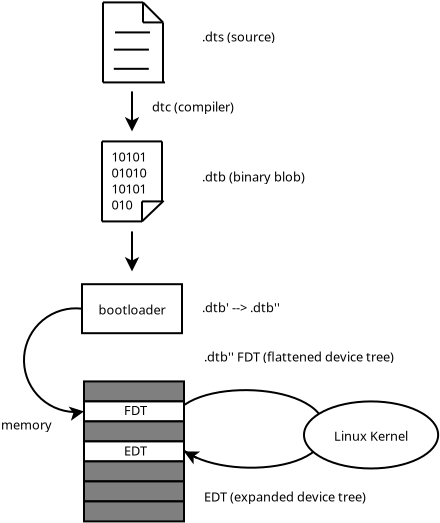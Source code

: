 <?xml version="1.0" encoding="UTF-8"?>
<dia:diagram xmlns:dia="http://www.lysator.liu.se/~alla/dia/">
  <dia:layer name="Background" visible="true" active="true">
    <dia:object type="Standard - Beziergon" version="0" id="O0">
      <dia:attribute name="obj_pos">
        <dia:point val="12.35,22.325"/>
      </dia:attribute>
      <dia:attribute name="obj_bb">
        <dia:rectangle val="12.3,20.386;20.1,24.365"/>
      </dia:attribute>
      <dia:attribute name="bez_points">
        <dia:point val="12.35,22.325"/>
        <dia:point val="12.316,19.755"/>
        <dia:point val="20,19.825"/>
        <dia:point val="20.05,22.425"/>
        <dia:point val="20.1,25.025"/>
        <dia:point val="12.384,24.895"/>
      </dia:attribute>
      <dia:attribute name="corner_types">
        <dia:enum val="25778176"/>
        <dia:enum val="0"/>
        <dia:enum val="0"/>
      </dia:attribute>
      <dia:attribute name="line_width">
        <dia:real val="0.1"/>
      </dia:attribute>
      <dia:attribute name="show_background">
        <dia:boolean val="false"/>
      </dia:attribute>
    </dia:object>
    <dia:group>
      <dia:object type="Standard - Line" version="0" id="O1">
        <dia:attribute name="obj_pos">
          <dia:point val="8.95,1.05"/>
        </dia:attribute>
        <dia:attribute name="obj_bb">
          <dia:rectangle val="8.9,1;11,1.1"/>
        </dia:attribute>
        <dia:attribute name="conn_endpoints">
          <dia:point val="8.95,1.05"/>
          <dia:point val="10.95,1.05"/>
        </dia:attribute>
        <dia:attribute name="numcp">
          <dia:int val="1"/>
        </dia:attribute>
      </dia:object>
      <dia:object type="Standard - Line" version="0" id="O2">
        <dia:attribute name="obj_pos">
          <dia:point val="8.95,5.05"/>
        </dia:attribute>
        <dia:attribute name="obj_bb">
          <dia:rectangle val="8.9,5;12.1,5.1"/>
        </dia:attribute>
        <dia:attribute name="conn_endpoints">
          <dia:point val="8.95,5.05"/>
          <dia:point val="12.05,5.05"/>
        </dia:attribute>
        <dia:attribute name="numcp">
          <dia:int val="1"/>
        </dia:attribute>
      </dia:object>
      <dia:object type="Standard - Line" version="0" id="O3">
        <dia:attribute name="obj_pos">
          <dia:point val="8.95,1.05"/>
        </dia:attribute>
        <dia:attribute name="obj_bb">
          <dia:rectangle val="8.9,1;9,5.1"/>
        </dia:attribute>
        <dia:attribute name="conn_endpoints">
          <dia:point val="8.95,1.05"/>
          <dia:point val="8.95,5.05"/>
        </dia:attribute>
        <dia:attribute name="numcp">
          <dia:int val="1"/>
        </dia:attribute>
      </dia:object>
      <dia:object type="Standard - Line" version="0" id="O4">
        <dia:attribute name="obj_pos">
          <dia:point val="11.95,2.05"/>
        </dia:attribute>
        <dia:attribute name="obj_bb">
          <dia:rectangle val="11.9,2;12,5.1"/>
        </dia:attribute>
        <dia:attribute name="conn_endpoints">
          <dia:point val="11.95,2.05"/>
          <dia:point val="11.95,5.05"/>
        </dia:attribute>
        <dia:attribute name="numcp">
          <dia:int val="1"/>
        </dia:attribute>
      </dia:object>
      <dia:object type="Standard - Line" version="0" id="O5">
        <dia:attribute name="obj_pos">
          <dia:point val="10.95,1.05"/>
        </dia:attribute>
        <dia:attribute name="obj_bb">
          <dia:rectangle val="10.879,0.979;12.021,2.121"/>
        </dia:attribute>
        <dia:attribute name="conn_endpoints">
          <dia:point val="10.95,1.05"/>
          <dia:point val="11.95,2.05"/>
        </dia:attribute>
        <dia:attribute name="numcp">
          <dia:int val="1"/>
        </dia:attribute>
      </dia:object>
      <dia:object type="Standard - Line" version="0" id="O6">
        <dia:attribute name="obj_pos">
          <dia:point val="10.95,1.05"/>
        </dia:attribute>
        <dia:attribute name="obj_bb">
          <dia:rectangle val="10.9,1;11,2.1"/>
        </dia:attribute>
        <dia:attribute name="conn_endpoints">
          <dia:point val="10.95,1.05"/>
          <dia:point val="10.95,2.05"/>
        </dia:attribute>
        <dia:attribute name="numcp">
          <dia:int val="1"/>
        </dia:attribute>
      </dia:object>
      <dia:object type="Standard - Line" version="0" id="O7">
        <dia:attribute name="obj_pos">
          <dia:point val="10.95,2.05"/>
        </dia:attribute>
        <dia:attribute name="obj_bb">
          <dia:rectangle val="10.9,2;12,2.1"/>
        </dia:attribute>
        <dia:attribute name="conn_endpoints">
          <dia:point val="10.95,2.05"/>
          <dia:point val="11.95,2.05"/>
        </dia:attribute>
        <dia:attribute name="numcp">
          <dia:int val="1"/>
        </dia:attribute>
      </dia:object>
      <dia:object type="Standard - Line" version="0" id="O8">
        <dia:attribute name="obj_pos">
          <dia:point val="9.55,2.55"/>
        </dia:attribute>
        <dia:attribute name="obj_bb">
          <dia:rectangle val="9.5,2.5;11.35,2.6"/>
        </dia:attribute>
        <dia:attribute name="conn_endpoints">
          <dia:point val="9.55,2.55"/>
          <dia:point val="11.3,2.55"/>
        </dia:attribute>
        <dia:attribute name="numcp">
          <dia:int val="1"/>
        </dia:attribute>
      </dia:object>
      <dia:object type="Standard - Line" version="0" id="O9">
        <dia:attribute name="obj_pos">
          <dia:point val="9.495,3.41"/>
        </dia:attribute>
        <dia:attribute name="obj_bb">
          <dia:rectangle val="9.445,3.36;11.295,3.46"/>
        </dia:attribute>
        <dia:attribute name="conn_endpoints">
          <dia:point val="9.495,3.41"/>
          <dia:point val="11.245,3.41"/>
        </dia:attribute>
        <dia:attribute name="numcp">
          <dia:int val="1"/>
        </dia:attribute>
      </dia:object>
      <dia:object type="Standard - Line" version="0" id="O10">
        <dia:attribute name="obj_pos">
          <dia:point val="9.49,4.37"/>
        </dia:attribute>
        <dia:attribute name="obj_bb">
          <dia:rectangle val="9.44,4.32;11.29,4.42"/>
        </dia:attribute>
        <dia:attribute name="conn_endpoints">
          <dia:point val="9.49,4.37"/>
          <dia:point val="11.24,4.37"/>
        </dia:attribute>
        <dia:attribute name="numcp">
          <dia:int val="1"/>
        </dia:attribute>
      </dia:object>
    </dia:group>
    <dia:group>
      <dia:object type="Standard - Line" version="0" id="O11">
        <dia:attribute name="obj_pos">
          <dia:point val="8.9,8"/>
        </dia:attribute>
        <dia:attribute name="obj_bb">
          <dia:rectangle val="8.85,7.95;11.95,8.05"/>
        </dia:attribute>
        <dia:attribute name="conn_endpoints">
          <dia:point val="8.9,8"/>
          <dia:point val="11.9,8"/>
        </dia:attribute>
        <dia:attribute name="numcp">
          <dia:int val="1"/>
        </dia:attribute>
      </dia:object>
      <dia:object type="Standard - Line" version="0" id="O12">
        <dia:attribute name="obj_pos">
          <dia:point val="8.9,12"/>
        </dia:attribute>
        <dia:attribute name="obj_bb">
          <dia:rectangle val="8.85,11.95;10.95,12.05"/>
        </dia:attribute>
        <dia:attribute name="conn_endpoints">
          <dia:point val="8.9,12"/>
          <dia:point val="10.9,12"/>
        </dia:attribute>
        <dia:attribute name="numcp">
          <dia:int val="1"/>
        </dia:attribute>
      </dia:object>
      <dia:object type="Standard - Line" version="0" id="O13">
        <dia:attribute name="obj_pos">
          <dia:point val="8.9,8"/>
        </dia:attribute>
        <dia:attribute name="obj_bb">
          <dia:rectangle val="8.85,7.95;8.95,12.05"/>
        </dia:attribute>
        <dia:attribute name="conn_endpoints">
          <dia:point val="8.9,8"/>
          <dia:point val="8.9,12"/>
        </dia:attribute>
        <dia:attribute name="numcp">
          <dia:int val="1"/>
        </dia:attribute>
      </dia:object>
      <dia:object type="Standard - Line" version="0" id="O14">
        <dia:attribute name="obj_pos">
          <dia:point val="11.9,8"/>
        </dia:attribute>
        <dia:attribute name="obj_bb">
          <dia:rectangle val="11.85,7.95;11.95,11.05"/>
        </dia:attribute>
        <dia:attribute name="conn_endpoints">
          <dia:point val="11.9,8"/>
          <dia:point val="11.9,11"/>
        </dia:attribute>
        <dia:attribute name="numcp">
          <dia:int val="1"/>
        </dia:attribute>
      </dia:object>
      <dia:object type="Standard - Line" version="0" id="O15">
        <dia:attribute name="obj_pos">
          <dia:point val="11.984,10.965"/>
        </dia:attribute>
        <dia:attribute name="obj_bb">
          <dia:rectangle val="10.829,10.894;12.055,12.071"/>
        </dia:attribute>
        <dia:attribute name="conn_endpoints">
          <dia:point val="11.984,10.965"/>
          <dia:point val="10.9,12"/>
        </dia:attribute>
        <dia:attribute name="numcp">
          <dia:int val="1"/>
        </dia:attribute>
      </dia:object>
      <dia:object type="Standard - Line" version="0" id="O16">
        <dia:attribute name="obj_pos">
          <dia:point val="10.9,11"/>
        </dia:attribute>
        <dia:attribute name="obj_bb">
          <dia:rectangle val="10.85,10.95;10.95,12.05"/>
        </dia:attribute>
        <dia:attribute name="conn_endpoints">
          <dia:point val="10.9,11"/>
          <dia:point val="10.9,12"/>
        </dia:attribute>
        <dia:attribute name="numcp">
          <dia:int val="1"/>
        </dia:attribute>
      </dia:object>
      <dia:object type="Standard - Line" version="0" id="O17">
        <dia:attribute name="obj_pos">
          <dia:point val="10.9,11"/>
        </dia:attribute>
        <dia:attribute name="obj_bb">
          <dia:rectangle val="10.85,10.95;11.95,11.05"/>
        </dia:attribute>
        <dia:attribute name="conn_endpoints">
          <dia:point val="10.9,11"/>
          <dia:point val="11.9,11"/>
        </dia:attribute>
        <dia:attribute name="numcp">
          <dia:int val="1"/>
        </dia:attribute>
      </dia:object>
      <dia:object type="Standard - Text" version="1" id="O18">
        <dia:attribute name="obj_pos">
          <dia:point val="9.373,9"/>
        </dia:attribute>
        <dia:attribute name="obj_bb">
          <dia:rectangle val="9.373,8.405;11.41,11.55"/>
        </dia:attribute>
        <dia:attribute name="text">
          <dia:composite type="text">
            <dia:attribute name="string">
              <dia:string>#10101
01010
10101
010#</dia:string>
            </dia:attribute>
            <dia:attribute name="font">
              <dia:font family="sans" style="0" name="Helvetica"/>
            </dia:attribute>
            <dia:attribute name="height">
              <dia:real val="0.8"/>
            </dia:attribute>
            <dia:attribute name="pos">
              <dia:point val="9.373,9"/>
            </dia:attribute>
            <dia:attribute name="color">
              <dia:color val="#000000"/>
            </dia:attribute>
            <dia:attribute name="alignment">
              <dia:enum val="0"/>
            </dia:attribute>
          </dia:composite>
        </dia:attribute>
        <dia:attribute name="valign">
          <dia:enum val="3"/>
        </dia:attribute>
      </dia:object>
    </dia:group>
    <dia:object type="Standard - Line" version="0" id="O19">
      <dia:attribute name="obj_pos">
        <dia:point val="10.4,5.5"/>
      </dia:attribute>
      <dia:attribute name="obj_bb">
        <dia:rectangle val="10.038,5.45;10.762,7.612"/>
      </dia:attribute>
      <dia:attribute name="conn_endpoints">
        <dia:point val="10.4,5.5"/>
        <dia:point val="10.4,7.5"/>
      </dia:attribute>
      <dia:attribute name="numcp">
        <dia:int val="1"/>
      </dia:attribute>
      <dia:attribute name="end_arrow">
        <dia:enum val="22"/>
      </dia:attribute>
      <dia:attribute name="end_arrow_length">
        <dia:real val="0.5"/>
      </dia:attribute>
      <dia:attribute name="end_arrow_width">
        <dia:real val="0.5"/>
      </dia:attribute>
    </dia:object>
    <dia:object type="Standard - Text" version="1" id="O20">
      <dia:attribute name="obj_pos">
        <dia:point val="11.4,6.5"/>
      </dia:attribute>
      <dia:attribute name="obj_bb">
        <dia:rectangle val="11.4,5.905;15.9,6.65"/>
      </dia:attribute>
      <dia:attribute name="text">
        <dia:composite type="text">
          <dia:attribute name="string">
            <dia:string>#dtc (compiler)#</dia:string>
          </dia:attribute>
          <dia:attribute name="font">
            <dia:font family="sans" style="0" name="Helvetica"/>
          </dia:attribute>
          <dia:attribute name="height">
            <dia:real val="0.8"/>
          </dia:attribute>
          <dia:attribute name="pos">
            <dia:point val="11.4,6.5"/>
          </dia:attribute>
          <dia:attribute name="color">
            <dia:color val="#000000"/>
          </dia:attribute>
          <dia:attribute name="alignment">
            <dia:enum val="0"/>
          </dia:attribute>
        </dia:composite>
      </dia:attribute>
      <dia:attribute name="valign">
        <dia:enum val="3"/>
      </dia:attribute>
    </dia:object>
    <dia:object type="Standard - Text" version="1" id="O21">
      <dia:attribute name="obj_pos">
        <dia:point val="13.9,3"/>
      </dia:attribute>
      <dia:attribute name="obj_bb">
        <dia:rectangle val="13.9,2.405;17.92,3.15"/>
      </dia:attribute>
      <dia:attribute name="text">
        <dia:composite type="text">
          <dia:attribute name="string">
            <dia:string>#.dts (source)#</dia:string>
          </dia:attribute>
          <dia:attribute name="font">
            <dia:font family="sans" style="0" name="Helvetica"/>
          </dia:attribute>
          <dia:attribute name="height">
            <dia:real val="0.8"/>
          </dia:attribute>
          <dia:attribute name="pos">
            <dia:point val="13.9,3"/>
          </dia:attribute>
          <dia:attribute name="color">
            <dia:color val="#000000"/>
          </dia:attribute>
          <dia:attribute name="alignment">
            <dia:enum val="0"/>
          </dia:attribute>
        </dia:composite>
      </dia:attribute>
      <dia:attribute name="valign">
        <dia:enum val="3"/>
      </dia:attribute>
    </dia:object>
    <dia:object type="Standard - Text" version="1" id="O22">
      <dia:attribute name="obj_pos">
        <dia:point val="13.9,10"/>
      </dia:attribute>
      <dia:attribute name="obj_bb">
        <dia:rectangle val="13.9,9.405;19.483,10.15"/>
      </dia:attribute>
      <dia:attribute name="text">
        <dia:composite type="text">
          <dia:attribute name="string">
            <dia:string>#.dtb (binary blob)#</dia:string>
          </dia:attribute>
          <dia:attribute name="font">
            <dia:font family="sans" style="0" name="Helvetica"/>
          </dia:attribute>
          <dia:attribute name="height">
            <dia:real val="0.8"/>
          </dia:attribute>
          <dia:attribute name="pos">
            <dia:point val="13.9,10"/>
          </dia:attribute>
          <dia:attribute name="color">
            <dia:color val="#000000"/>
          </dia:attribute>
          <dia:attribute name="alignment">
            <dia:enum val="0"/>
          </dia:attribute>
        </dia:composite>
      </dia:attribute>
      <dia:attribute name="valign">
        <dia:enum val="3"/>
      </dia:attribute>
    </dia:object>
    <dia:object type="Standard - Line" version="0" id="O23">
      <dia:attribute name="obj_pos">
        <dia:point val="10.4,12.5"/>
      </dia:attribute>
      <dia:attribute name="obj_bb">
        <dia:rectangle val="10.038,12.45;10.762,14.612"/>
      </dia:attribute>
      <dia:attribute name="conn_endpoints">
        <dia:point val="10.4,12.5"/>
        <dia:point val="10.4,14.5"/>
      </dia:attribute>
      <dia:attribute name="numcp">
        <dia:int val="1"/>
      </dia:attribute>
      <dia:attribute name="end_arrow">
        <dia:enum val="22"/>
      </dia:attribute>
      <dia:attribute name="end_arrow_length">
        <dia:real val="0.5"/>
      </dia:attribute>
      <dia:attribute name="end_arrow_width">
        <dia:real val="0.5"/>
      </dia:attribute>
    </dia:object>
    <dia:object type="Flowchart - Box" version="0" id="O24">
      <dia:attribute name="obj_pos">
        <dia:point val="7.9,15.139"/>
      </dia:attribute>
      <dia:attribute name="obj_bb">
        <dia:rectangle val="7.85,15.089;12.95,17.639"/>
      </dia:attribute>
      <dia:attribute name="elem_corner">
        <dia:point val="7.9,15.139"/>
      </dia:attribute>
      <dia:attribute name="elem_width">
        <dia:real val="5"/>
      </dia:attribute>
      <dia:attribute name="elem_height">
        <dia:real val="2.45"/>
      </dia:attribute>
      <dia:attribute name="show_background">
        <dia:boolean val="true"/>
      </dia:attribute>
      <dia:attribute name="padding">
        <dia:real val="0.5"/>
      </dia:attribute>
      <dia:attribute name="text">
        <dia:composite type="text">
          <dia:attribute name="string">
            <dia:string>#bootloader#</dia:string>
          </dia:attribute>
          <dia:attribute name="font">
            <dia:font family="sans" style="0" name="Helvetica"/>
          </dia:attribute>
          <dia:attribute name="height">
            <dia:real val="0.8"/>
          </dia:attribute>
          <dia:attribute name="pos">
            <dia:point val="10.4,16.559"/>
          </dia:attribute>
          <dia:attribute name="color">
            <dia:color val="#000000"/>
          </dia:attribute>
          <dia:attribute name="alignment">
            <dia:enum val="1"/>
          </dia:attribute>
        </dia:composite>
      </dia:attribute>
    </dia:object>
    <dia:object type="Standard - Text" version="1" id="O25">
      <dia:attribute name="obj_pos">
        <dia:point val="13.9,16.547"/>
      </dia:attribute>
      <dia:attribute name="obj_bb">
        <dia:rectangle val="13.9,15.952;18.363,16.697"/>
      </dia:attribute>
      <dia:attribute name="text">
        <dia:composite type="text">
          <dia:attribute name="string">
            <dia:string>#.dtb' --&gt; .dtb''#</dia:string>
          </dia:attribute>
          <dia:attribute name="font">
            <dia:font family="sans" style="0" name="Helvetica"/>
          </dia:attribute>
          <dia:attribute name="height">
            <dia:real val="0.8"/>
          </dia:attribute>
          <dia:attribute name="pos">
            <dia:point val="13.9,16.547"/>
          </dia:attribute>
          <dia:attribute name="color">
            <dia:color val="#000000"/>
          </dia:attribute>
          <dia:attribute name="alignment">
            <dia:enum val="0"/>
          </dia:attribute>
        </dia:composite>
      </dia:attribute>
      <dia:attribute name="valign">
        <dia:enum val="3"/>
      </dia:attribute>
    </dia:object>
    <dia:object type="Standard - Box" version="0" id="O26">
      <dia:attribute name="obj_pos">
        <dia:point val="8,20"/>
      </dia:attribute>
      <dia:attribute name="obj_bb">
        <dia:rectangle val="7.95,19.95;13.05,21.05"/>
      </dia:attribute>
      <dia:attribute name="elem_corner">
        <dia:point val="8,20"/>
      </dia:attribute>
      <dia:attribute name="elem_width">
        <dia:real val="5"/>
      </dia:attribute>
      <dia:attribute name="elem_height">
        <dia:real val="1"/>
      </dia:attribute>
      <dia:attribute name="border_width">
        <dia:real val="0.1"/>
      </dia:attribute>
      <dia:attribute name="inner_color">
        <dia:color val="#7f7f7f"/>
      </dia:attribute>
      <dia:attribute name="show_background">
        <dia:boolean val="true"/>
      </dia:attribute>
    </dia:object>
    <dia:object type="Standard - Box" version="0" id="O27">
      <dia:attribute name="obj_pos">
        <dia:point val="8,21"/>
      </dia:attribute>
      <dia:attribute name="obj_bb">
        <dia:rectangle val="7.95,20.95;13.05,22.05"/>
      </dia:attribute>
      <dia:attribute name="elem_corner">
        <dia:point val="8,21"/>
      </dia:attribute>
      <dia:attribute name="elem_width">
        <dia:real val="5"/>
      </dia:attribute>
      <dia:attribute name="elem_height">
        <dia:real val="1"/>
      </dia:attribute>
      <dia:attribute name="show_background">
        <dia:boolean val="true"/>
      </dia:attribute>
    </dia:object>
    <dia:object type="Standard - Box" version="0" id="O28">
      <dia:attribute name="obj_pos">
        <dia:point val="8,22"/>
      </dia:attribute>
      <dia:attribute name="obj_bb">
        <dia:rectangle val="7.95,21.95;13.05,23.05"/>
      </dia:attribute>
      <dia:attribute name="elem_corner">
        <dia:point val="8,22"/>
      </dia:attribute>
      <dia:attribute name="elem_width">
        <dia:real val="5"/>
      </dia:attribute>
      <dia:attribute name="elem_height">
        <dia:real val="1"/>
      </dia:attribute>
      <dia:attribute name="border_width">
        <dia:real val="0.1"/>
      </dia:attribute>
      <dia:attribute name="inner_color">
        <dia:color val="#7f7f7f"/>
      </dia:attribute>
      <dia:attribute name="show_background">
        <dia:boolean val="true"/>
      </dia:attribute>
    </dia:object>
    <dia:object type="Standard - Box" version="0" id="O29">
      <dia:attribute name="obj_pos">
        <dia:point val="8,23"/>
      </dia:attribute>
      <dia:attribute name="obj_bb">
        <dia:rectangle val="7.95,22.95;13.05,24.05"/>
      </dia:attribute>
      <dia:attribute name="elem_corner">
        <dia:point val="8,23"/>
      </dia:attribute>
      <dia:attribute name="elem_width">
        <dia:real val="5"/>
      </dia:attribute>
      <dia:attribute name="elem_height">
        <dia:real val="1"/>
      </dia:attribute>
      <dia:attribute name="show_background">
        <dia:boolean val="true"/>
      </dia:attribute>
    </dia:object>
    <dia:object type="Standard - Box" version="0" id="O30">
      <dia:attribute name="obj_pos">
        <dia:point val="8,24"/>
      </dia:attribute>
      <dia:attribute name="obj_bb">
        <dia:rectangle val="7.95,23.95;13.05,25.05"/>
      </dia:attribute>
      <dia:attribute name="elem_corner">
        <dia:point val="8,24"/>
      </dia:attribute>
      <dia:attribute name="elem_width">
        <dia:real val="5"/>
      </dia:attribute>
      <dia:attribute name="elem_height">
        <dia:real val="1"/>
      </dia:attribute>
      <dia:attribute name="border_width">
        <dia:real val="0.1"/>
      </dia:attribute>
      <dia:attribute name="inner_color">
        <dia:color val="#7f7f7f"/>
      </dia:attribute>
      <dia:attribute name="show_background">
        <dia:boolean val="true"/>
      </dia:attribute>
    </dia:object>
    <dia:object type="Standard - Box" version="0" id="O31">
      <dia:attribute name="obj_pos">
        <dia:point val="8,25"/>
      </dia:attribute>
      <dia:attribute name="obj_bb">
        <dia:rectangle val="7.95,24.95;13.05,26.05"/>
      </dia:attribute>
      <dia:attribute name="elem_corner">
        <dia:point val="8,25"/>
      </dia:attribute>
      <dia:attribute name="elem_width">
        <dia:real val="5"/>
      </dia:attribute>
      <dia:attribute name="elem_height">
        <dia:real val="1"/>
      </dia:attribute>
      <dia:attribute name="border_width">
        <dia:real val="0.1"/>
      </dia:attribute>
      <dia:attribute name="inner_color">
        <dia:color val="#7f7f7f"/>
      </dia:attribute>
      <dia:attribute name="show_background">
        <dia:boolean val="true"/>
      </dia:attribute>
    </dia:object>
    <dia:object type="Standard - Box" version="0" id="O32">
      <dia:attribute name="obj_pos">
        <dia:point val="8,26"/>
      </dia:attribute>
      <dia:attribute name="obj_bb">
        <dia:rectangle val="7.95,25.95;13.05,27.05"/>
      </dia:attribute>
      <dia:attribute name="elem_corner">
        <dia:point val="8,26"/>
      </dia:attribute>
      <dia:attribute name="elem_width">
        <dia:real val="5"/>
      </dia:attribute>
      <dia:attribute name="elem_height">
        <dia:real val="1"/>
      </dia:attribute>
      <dia:attribute name="border_width">
        <dia:real val="0.1"/>
      </dia:attribute>
      <dia:attribute name="inner_color">
        <dia:color val="#7f7f7f"/>
      </dia:attribute>
      <dia:attribute name="show_background">
        <dia:boolean val="true"/>
      </dia:attribute>
    </dia:object>
    <dia:object type="Standard - Arc" version="0" id="O33">
      <dia:attribute name="obj_pos">
        <dia:point val="7.9,16.364"/>
      </dia:attribute>
      <dia:attribute name="obj_bb">
        <dia:rectangle val="4.949,16.295;8.051,21.971"/>
      </dia:attribute>
      <dia:attribute name="conn_endpoints">
        <dia:point val="7.9,16.364"/>
        <dia:point val="8,21.5"/>
      </dia:attribute>
      <dia:attribute name="curve_distance">
        <dia:real val="2.951"/>
      </dia:attribute>
      <dia:attribute name="line_width">
        <dia:real val="0.1"/>
      </dia:attribute>
      <dia:attribute name="end_arrow">
        <dia:enum val="22"/>
      </dia:attribute>
      <dia:attribute name="end_arrow_length">
        <dia:real val="0.5"/>
      </dia:attribute>
      <dia:attribute name="end_arrow_width">
        <dia:real val="0.5"/>
      </dia:attribute>
      <dia:connections>
        <dia:connection handle="0" to="O24" connection="7"/>
        <dia:connection handle="1" to="O27" connection="3"/>
      </dia:connections>
    </dia:object>
    <dia:object type="Standard - Text" version="1" id="O34">
      <dia:attribute name="obj_pos">
        <dia:point val="3.85,22.4"/>
      </dia:attribute>
      <dia:attribute name="obj_bb">
        <dia:rectangle val="3.85,21.805;6.525,22.55"/>
      </dia:attribute>
      <dia:attribute name="text">
        <dia:composite type="text">
          <dia:attribute name="string">
            <dia:string>#memory#</dia:string>
          </dia:attribute>
          <dia:attribute name="font">
            <dia:font family="sans" style="0" name="Helvetica"/>
          </dia:attribute>
          <dia:attribute name="height">
            <dia:real val="0.8"/>
          </dia:attribute>
          <dia:attribute name="pos">
            <dia:point val="3.85,22.4"/>
          </dia:attribute>
          <dia:attribute name="color">
            <dia:color val="#000000"/>
          </dia:attribute>
          <dia:attribute name="alignment">
            <dia:enum val="0"/>
          </dia:attribute>
        </dia:composite>
      </dia:attribute>
      <dia:attribute name="valign">
        <dia:enum val="3"/>
      </dia:attribute>
    </dia:object>
    <dia:object type="Flowchart - Ellipse" version="0" id="O35">
      <dia:attribute name="obj_pos">
        <dia:point val="19,21"/>
      </dia:attribute>
      <dia:attribute name="obj_bb">
        <dia:rectangle val="18.95,20.95;25.757,24.403"/>
      </dia:attribute>
      <dia:attribute name="elem_corner">
        <dia:point val="19,21"/>
      </dia:attribute>
      <dia:attribute name="elem_width">
        <dia:real val="6.707"/>
      </dia:attribute>
      <dia:attribute name="elem_height">
        <dia:real val="3.353"/>
      </dia:attribute>
      <dia:attribute name="show_background">
        <dia:boolean val="true"/>
      </dia:attribute>
      <dia:attribute name="padding">
        <dia:real val="0.354"/>
      </dia:attribute>
      <dia:attribute name="text">
        <dia:composite type="text">
          <dia:attribute name="string">
            <dia:string>#Linux Kernel#</dia:string>
          </dia:attribute>
          <dia:attribute name="font">
            <dia:font family="sans" style="0" name="Helvetica"/>
          </dia:attribute>
          <dia:attribute name="height">
            <dia:real val="0.8"/>
          </dia:attribute>
          <dia:attribute name="pos">
            <dia:point val="22.353,22.872"/>
          </dia:attribute>
          <dia:attribute name="color">
            <dia:color val="#000000"/>
          </dia:attribute>
          <dia:attribute name="alignment">
            <dia:enum val="1"/>
          </dia:attribute>
        </dia:composite>
      </dia:attribute>
    </dia:object>
    <dia:object type="Standard - Text" version="1" id="O36">
      <dia:attribute name="obj_pos">
        <dia:point val="10,21.681"/>
      </dia:attribute>
      <dia:attribute name="obj_bb">
        <dia:rectangle val="10,21.086;11.25,21.831"/>
      </dia:attribute>
      <dia:attribute name="text">
        <dia:composite type="text">
          <dia:attribute name="string">
            <dia:string>#FDT#</dia:string>
          </dia:attribute>
          <dia:attribute name="font">
            <dia:font family="sans" style="0" name="Helvetica"/>
          </dia:attribute>
          <dia:attribute name="height">
            <dia:real val="0.8"/>
          </dia:attribute>
          <dia:attribute name="pos">
            <dia:point val="10,21.681"/>
          </dia:attribute>
          <dia:attribute name="color">
            <dia:color val="#000000"/>
          </dia:attribute>
          <dia:attribute name="alignment">
            <dia:enum val="0"/>
          </dia:attribute>
        </dia:composite>
      </dia:attribute>
      <dia:attribute name="valign">
        <dia:enum val="3"/>
      </dia:attribute>
    </dia:object>
    <dia:object type="Standard - Text" version="1" id="O37">
      <dia:attribute name="obj_pos">
        <dia:point val="10,23.708"/>
      </dia:attribute>
      <dia:attribute name="obj_bb">
        <dia:rectangle val="10,23.113;11.287,23.858"/>
      </dia:attribute>
      <dia:attribute name="text">
        <dia:composite type="text">
          <dia:attribute name="string">
            <dia:string>#EDT#</dia:string>
          </dia:attribute>
          <dia:attribute name="font">
            <dia:font family="sans" style="0" name="Helvetica"/>
          </dia:attribute>
          <dia:attribute name="height">
            <dia:real val="0.8"/>
          </dia:attribute>
          <dia:attribute name="pos">
            <dia:point val="10,23.708"/>
          </dia:attribute>
          <dia:attribute name="color">
            <dia:color val="#000000"/>
          </dia:attribute>
          <dia:attribute name="alignment">
            <dia:enum val="0"/>
          </dia:attribute>
        </dia:composite>
      </dia:attribute>
      <dia:attribute name="valign">
        <dia:enum val="3"/>
      </dia:attribute>
    </dia:object>
    <dia:object type="Standard - Text" version="1" id="O38">
      <dia:attribute name="obj_pos">
        <dia:point val="14,19"/>
      </dia:attribute>
      <dia:attribute name="obj_bb">
        <dia:rectangle val="14,18.405;24.47,19.15"/>
      </dia:attribute>
      <dia:attribute name="text">
        <dia:composite type="text">
          <dia:attribute name="string">
            <dia:string>#.dtb'' FDT (flattened device tree)#</dia:string>
          </dia:attribute>
          <dia:attribute name="font">
            <dia:font family="sans" style="0" name="Helvetica"/>
          </dia:attribute>
          <dia:attribute name="height">
            <dia:real val="0.8"/>
          </dia:attribute>
          <dia:attribute name="pos">
            <dia:point val="14,19"/>
          </dia:attribute>
          <dia:attribute name="color">
            <dia:color val="#000000"/>
          </dia:attribute>
          <dia:attribute name="alignment">
            <dia:enum val="0"/>
          </dia:attribute>
        </dia:composite>
      </dia:attribute>
      <dia:attribute name="valign">
        <dia:enum val="3"/>
      </dia:attribute>
    </dia:object>
    <dia:object type="Standard - Text" version="1" id="O39">
      <dia:attribute name="obj_pos">
        <dia:point val="14,26"/>
      </dia:attribute>
      <dia:attribute name="obj_bb">
        <dia:rectangle val="14,25.405;22.97,26.15"/>
      </dia:attribute>
      <dia:attribute name="text">
        <dia:composite type="text">
          <dia:attribute name="string">
            <dia:string>#EDT (expanded device tree)#</dia:string>
          </dia:attribute>
          <dia:attribute name="font">
            <dia:font family="sans" style="0" name="Helvetica"/>
          </dia:attribute>
          <dia:attribute name="height">
            <dia:real val="0.8"/>
          </dia:attribute>
          <dia:attribute name="pos">
            <dia:point val="14,26"/>
          </dia:attribute>
          <dia:attribute name="color">
            <dia:color val="#000000"/>
          </dia:attribute>
          <dia:attribute name="alignment">
            <dia:enum val="0"/>
          </dia:attribute>
        </dia:composite>
      </dia:attribute>
      <dia:attribute name="valign">
        <dia:enum val="3"/>
      </dia:attribute>
    </dia:object>
    <dia:object type="Standard - Line" version="0" id="O40">
      <dia:attribute name="obj_pos">
        <dia:point val="13.645,23.829"/>
      </dia:attribute>
      <dia:attribute name="obj_bb">
        <dia:rectangle val="12.9,23.43;13.712,24.1"/>
      </dia:attribute>
      <dia:attribute name="conn_endpoints">
        <dia:point val="13.645,23.829"/>
        <dia:point val="13,23.5"/>
      </dia:attribute>
      <dia:attribute name="numcp">
        <dia:int val="1"/>
      </dia:attribute>
      <dia:attribute name="end_arrow">
        <dia:enum val="22"/>
      </dia:attribute>
      <dia:attribute name="end_arrow_length">
        <dia:real val="0.5"/>
      </dia:attribute>
      <dia:attribute name="end_arrow_width">
        <dia:real val="0.5"/>
      </dia:attribute>
      <dia:connections>
        <dia:connection handle="1" to="O29" connection="4"/>
      </dia:connections>
    </dia:object>
  </dia:layer>
</dia:diagram>
